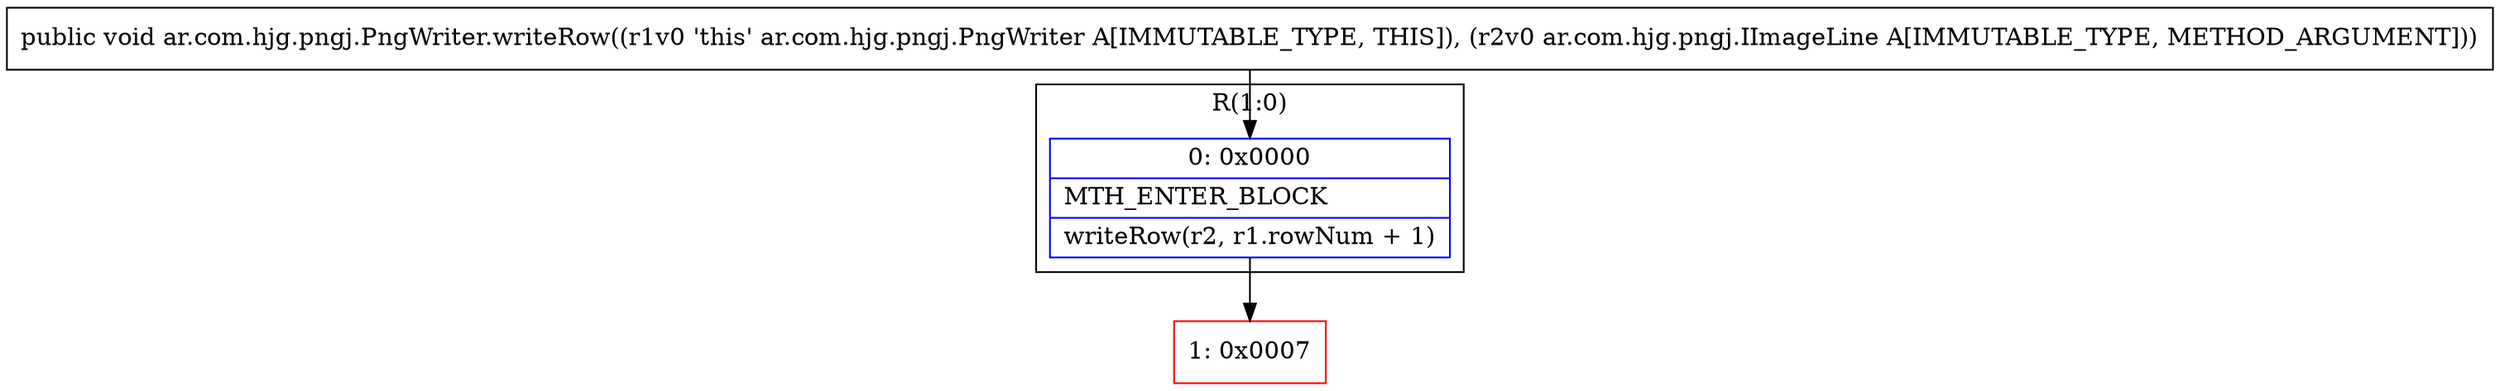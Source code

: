 digraph "CFG forar.com.hjg.pngj.PngWriter.writeRow(Lar\/com\/hjg\/pngj\/IImageLine;)V" {
subgraph cluster_Region_1710918097 {
label = "R(1:0)";
node [shape=record,color=blue];
Node_0 [shape=record,label="{0\:\ 0x0000|MTH_ENTER_BLOCK\l|writeRow(r2, r1.rowNum + 1)\l}"];
}
Node_1 [shape=record,color=red,label="{1\:\ 0x0007}"];
MethodNode[shape=record,label="{public void ar.com.hjg.pngj.PngWriter.writeRow((r1v0 'this' ar.com.hjg.pngj.PngWriter A[IMMUTABLE_TYPE, THIS]), (r2v0 ar.com.hjg.pngj.IImageLine A[IMMUTABLE_TYPE, METHOD_ARGUMENT])) }"];
MethodNode -> Node_0;
Node_0 -> Node_1;
}

